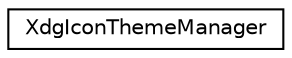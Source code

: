 digraph G
{
  edge [fontname="Helvetica",fontsize="10",labelfontname="Helvetica",labelfontsize="10"];
  node [fontname="Helvetica",fontsize="10",shape=record];
  rankdir=LR;
  Node1 [label="XdgIconThemeManager",height=0.2,width=0.4,color="black", fillcolor="white", style="filled",URL="$classXdgIconThemeManager.html",tooltip="shall manage the icon-themes and select the active one"];
}
